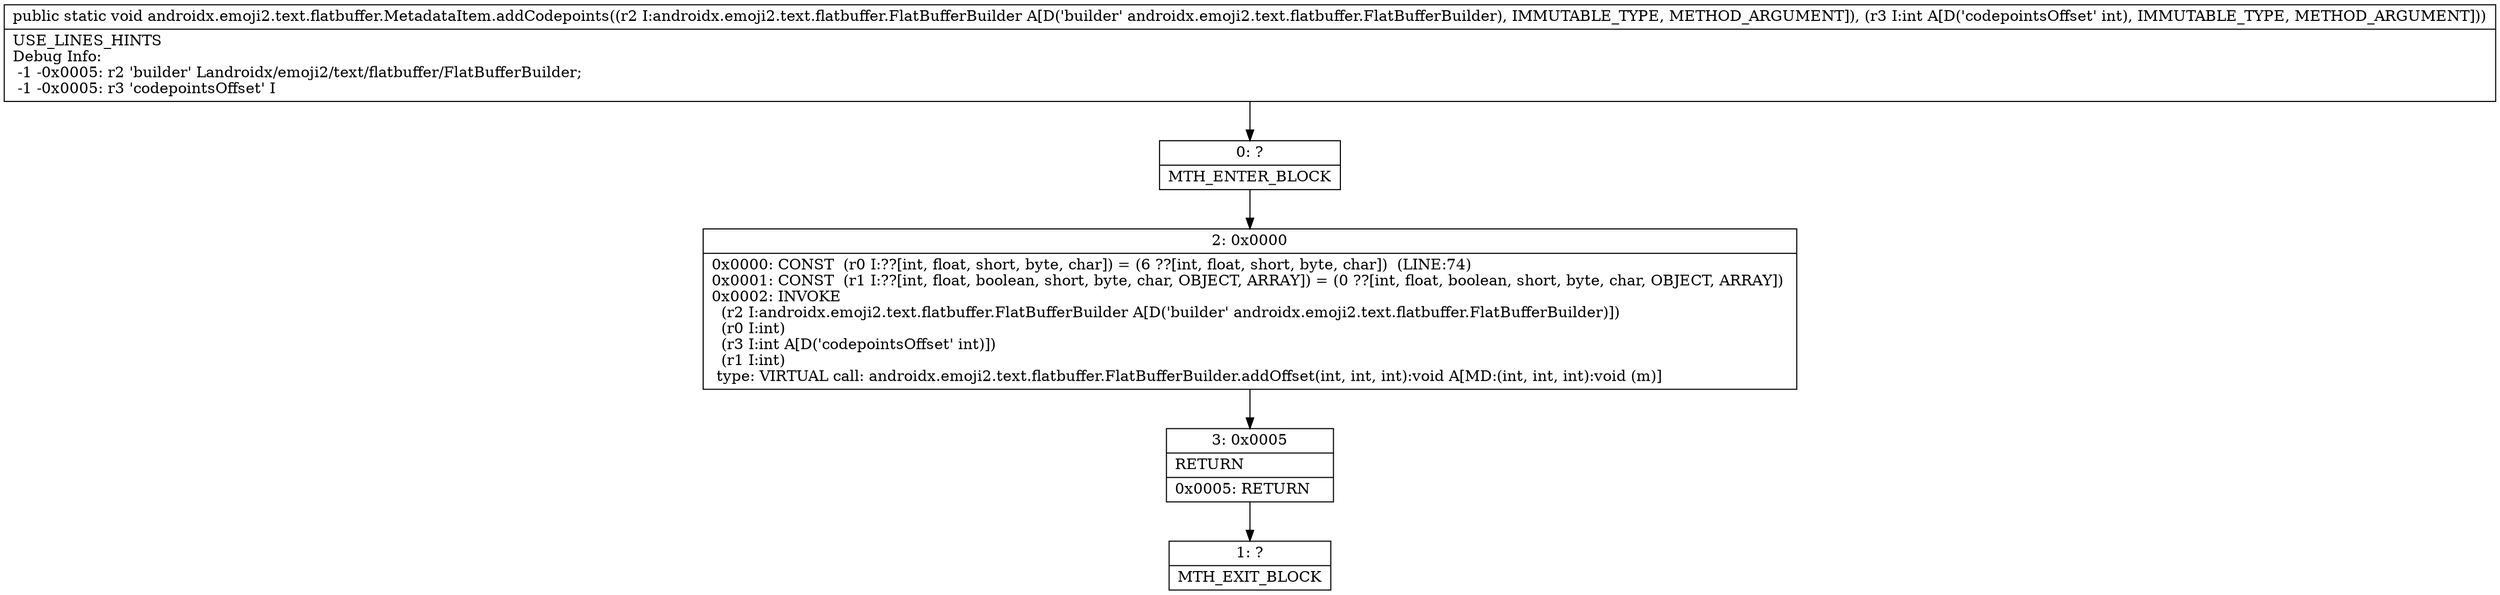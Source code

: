 digraph "CFG forandroidx.emoji2.text.flatbuffer.MetadataItem.addCodepoints(Landroidx\/emoji2\/text\/flatbuffer\/FlatBufferBuilder;I)V" {
Node_0 [shape=record,label="{0\:\ ?|MTH_ENTER_BLOCK\l}"];
Node_2 [shape=record,label="{2\:\ 0x0000|0x0000: CONST  (r0 I:??[int, float, short, byte, char]) = (6 ??[int, float, short, byte, char])  (LINE:74)\l0x0001: CONST  (r1 I:??[int, float, boolean, short, byte, char, OBJECT, ARRAY]) = (0 ??[int, float, boolean, short, byte, char, OBJECT, ARRAY]) \l0x0002: INVOKE  \l  (r2 I:androidx.emoji2.text.flatbuffer.FlatBufferBuilder A[D('builder' androidx.emoji2.text.flatbuffer.FlatBufferBuilder)])\l  (r0 I:int)\l  (r3 I:int A[D('codepointsOffset' int)])\l  (r1 I:int)\l type: VIRTUAL call: androidx.emoji2.text.flatbuffer.FlatBufferBuilder.addOffset(int, int, int):void A[MD:(int, int, int):void (m)]\l}"];
Node_3 [shape=record,label="{3\:\ 0x0005|RETURN\l|0x0005: RETURN   \l}"];
Node_1 [shape=record,label="{1\:\ ?|MTH_EXIT_BLOCK\l}"];
MethodNode[shape=record,label="{public static void androidx.emoji2.text.flatbuffer.MetadataItem.addCodepoints((r2 I:androidx.emoji2.text.flatbuffer.FlatBufferBuilder A[D('builder' androidx.emoji2.text.flatbuffer.FlatBufferBuilder), IMMUTABLE_TYPE, METHOD_ARGUMENT]), (r3 I:int A[D('codepointsOffset' int), IMMUTABLE_TYPE, METHOD_ARGUMENT]))  | USE_LINES_HINTS\lDebug Info:\l  \-1 \-0x0005: r2 'builder' Landroidx\/emoji2\/text\/flatbuffer\/FlatBufferBuilder;\l  \-1 \-0x0005: r3 'codepointsOffset' I\l}"];
MethodNode -> Node_0;Node_0 -> Node_2;
Node_2 -> Node_3;
Node_3 -> Node_1;
}

